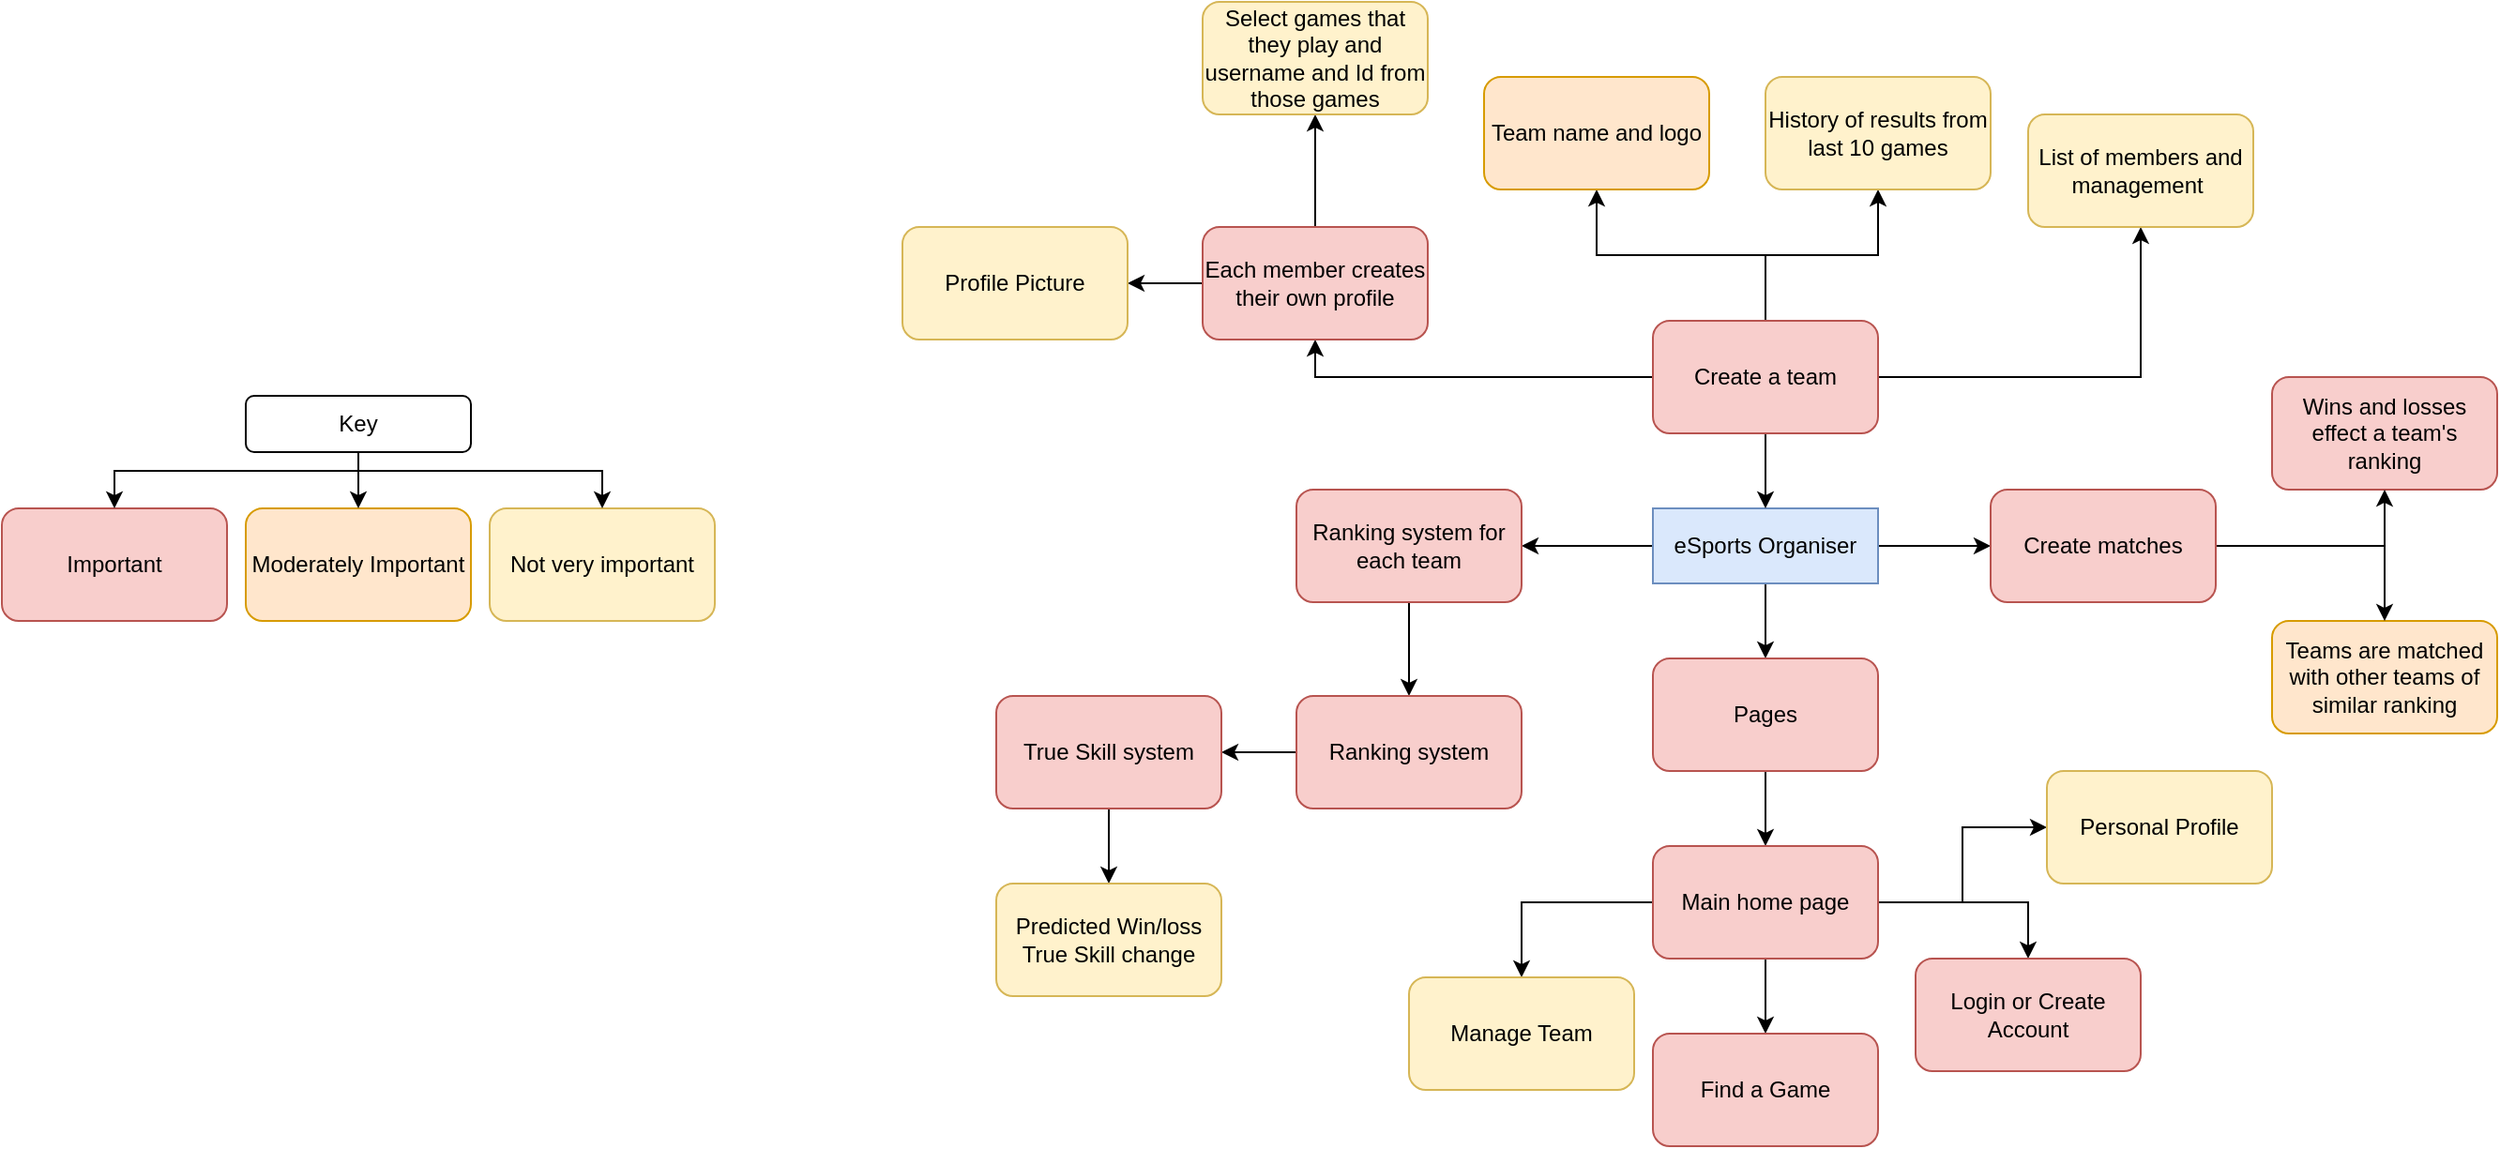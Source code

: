 <mxfile version="13.6.9" type="google"><diagram id="2drejOnINTnuRp3OUzVD" name="Page-1"><mxGraphModel dx="1796" dy="582" grid="1" gridSize="10" guides="1" tooltips="1" connect="1" arrows="1" fold="1" page="1" pageScale="1" pageWidth="850" pageHeight="1100" math="0" shadow="0"><root><mxCell id="0"/><mxCell id="1" parent="0"/><mxCell id="Y1VCaDG6IHct8GsJYkBr-1" style="edgeStyle=orthogonalEdgeStyle;rounded=0;orthogonalLoop=1;jettySize=auto;html=1;" parent="1" source="JxotPXKc0hLPumk3T0-Y-1" target="JxotPXKc0hLPumk3T0-Y-4" edge="1"><mxGeometry relative="1" as="geometry"/></mxCell><mxCell id="Y1VCaDG6IHct8GsJYkBr-3" style="edgeStyle=orthogonalEdgeStyle;rounded=0;orthogonalLoop=1;jettySize=auto;html=1;entryX=0;entryY=0.5;entryDx=0;entryDy=0;" parent="1" source="JxotPXKc0hLPumk3T0-Y-1" edge="1"><mxGeometry relative="1" as="geometry"><mxPoint x="530" y="340" as="targetPoint"/></mxGeometry></mxCell><mxCell id="Y1VCaDG6IHct8GsJYkBr-24" style="edgeStyle=orthogonalEdgeStyle;rounded=0;orthogonalLoop=1;jettySize=auto;html=1;" parent="1" source="JxotPXKc0hLPumk3T0-Y-1" target="Y1VCaDG6IHct8GsJYkBr-9" edge="1"><mxGeometry relative="1" as="geometry"/></mxCell><mxCell id="JxotPXKc0hLPumk3T0-Y-1" value="eSports Organiser" style="rounded=0;whiteSpace=wrap;html=1;fillColor=#dae8fc;strokeColor=#6c8ebf;" parent="1" vertex="1"><mxGeometry x="350" y="320" width="120" height="40" as="geometry"/></mxCell><mxCell id="NXdGS19hoPm9koi3Y4nw-4" style="edgeStyle=orthogonalEdgeStyle;rounded=0;orthogonalLoop=1;jettySize=auto;html=1;entryX=0.5;entryY=0;entryDx=0;entryDy=0;" parent="1" source="JxotPXKc0hLPumk3T0-Y-4" target="NXdGS19hoPm9koi3Y4nw-3" edge="1"><mxGeometry relative="1" as="geometry"><Array as="points"><mxPoint x="220" y="410"/><mxPoint x="220" y="410"/></Array></mxGeometry></mxCell><mxCell id="JxotPXKc0hLPumk3T0-Y-4" value="Ranking system for each team" style="rounded=1;whiteSpace=wrap;html=1;fillColor=#f8cecc;strokeColor=#b85450;" parent="1" vertex="1"><mxGeometry x="160" y="310" width="120" height="60" as="geometry"/></mxCell><mxCell id="JxotPXKc0hLPumk3T0-Y-10" style="edgeStyle=orthogonalEdgeStyle;rounded=0;orthogonalLoop=1;jettySize=auto;html=1;entryX=0.5;entryY=1;entryDx=0;entryDy=0;" parent="1" source="JxotPXKc0hLPumk3T0-Y-5" target="JxotPXKc0hLPumk3T0-Y-17" edge="1"><mxGeometry relative="1" as="geometry"><mxPoint x="210" y="240" as="targetPoint"/></mxGeometry></mxCell><mxCell id="JxotPXKc0hLPumk3T0-Y-16" style="edgeStyle=orthogonalEdgeStyle;rounded=0;orthogonalLoop=1;jettySize=auto;html=1;entryX=0.5;entryY=1;entryDx=0;entryDy=0;" parent="1" source="JxotPXKc0hLPumk3T0-Y-5" target="JxotPXKc0hLPumk3T0-Y-15" edge="1"><mxGeometry relative="1" as="geometry"/></mxCell><mxCell id="JxotPXKc0hLPumk3T0-Y-24" style="edgeStyle=orthogonalEdgeStyle;rounded=0;orthogonalLoop=1;jettySize=auto;html=1;" parent="1" source="JxotPXKc0hLPumk3T0-Y-5" target="JxotPXKc0hLPumk3T0-Y-23" edge="1"><mxGeometry relative="1" as="geometry"/></mxCell><mxCell id="Y1VCaDG6IHct8GsJYkBr-2" style="edgeStyle=orthogonalEdgeStyle;rounded=0;orthogonalLoop=1;jettySize=auto;html=1;" parent="1" source="JxotPXKc0hLPumk3T0-Y-5" target="JxotPXKc0hLPumk3T0-Y-1" edge="1"><mxGeometry relative="1" as="geometry"/></mxCell><mxCell id="Y1VCaDG6IHct8GsJYkBr-8" style="edgeStyle=orthogonalEdgeStyle;rounded=0;orthogonalLoop=1;jettySize=auto;html=1;entryX=0.5;entryY=1;entryDx=0;entryDy=0;" parent="1" source="JxotPXKc0hLPumk3T0-Y-5" target="JxotPXKc0hLPumk3T0-Y-25" edge="1"><mxGeometry relative="1" as="geometry"/></mxCell><mxCell id="JxotPXKc0hLPumk3T0-Y-5" value="Create a team" style="rounded=1;whiteSpace=wrap;html=1;fillColor=#f8cecc;strokeColor=#b85450;" parent="1" vertex="1"><mxGeometry x="350" y="220" width="120" height="60" as="geometry"/></mxCell><mxCell id="JxotPXKc0hLPumk3T0-Y-15" value="List of members and management&amp;nbsp;" style="rounded=1;whiteSpace=wrap;html=1;fillColor=#fff2cc;strokeColor=#d6b656;" parent="1" vertex="1"><mxGeometry x="550" y="110" width="120" height="60" as="geometry"/></mxCell><mxCell id="JxotPXKc0hLPumk3T0-Y-21" style="edgeStyle=orthogonalEdgeStyle;rounded=0;orthogonalLoop=1;jettySize=auto;html=1;entryX=0.5;entryY=1;entryDx=0;entryDy=0;" parent="1" source="JxotPXKc0hLPumk3T0-Y-17" target="JxotPXKc0hLPumk3T0-Y-20" edge="1"><mxGeometry relative="1" as="geometry"/></mxCell><mxCell id="JxotPXKc0hLPumk3T0-Y-32" style="edgeStyle=orthogonalEdgeStyle;rounded=0;orthogonalLoop=1;jettySize=auto;html=1;entryX=1;entryY=0.5;entryDx=0;entryDy=0;" parent="1" source="JxotPXKc0hLPumk3T0-Y-17" target="JxotPXKc0hLPumk3T0-Y-31" edge="1"><mxGeometry relative="1" as="geometry"/></mxCell><mxCell id="JxotPXKc0hLPumk3T0-Y-17" value="Each member creates their&amp;nbsp;own profile" style="rounded=1;whiteSpace=wrap;html=1;fillColor=#f8cecc;strokeColor=#b85450;" parent="1" vertex="1"><mxGeometry x="110" y="170" width="120" height="60" as="geometry"/></mxCell><mxCell id="JxotPXKc0hLPumk3T0-Y-20" value="Select games that they play and username and Id from those games" style="rounded=1;whiteSpace=wrap;html=1;fillColor=#fff2cc;strokeColor=#d6b656;" parent="1" vertex="1"><mxGeometry x="110" y="50" width="120" height="60" as="geometry"/></mxCell><mxCell id="JxotPXKc0hLPumk3T0-Y-23" value="Team name and logo" style="rounded=1;whiteSpace=wrap;html=1;fillColor=#ffe6cc;strokeColor=#d79b00;" parent="1" vertex="1"><mxGeometry x="260" y="90" width="120" height="60" as="geometry"/></mxCell><mxCell id="JxotPXKc0hLPumk3T0-Y-25" value="History of results from last 10 games" style="rounded=1;whiteSpace=wrap;html=1;fillColor=#fff2cc;strokeColor=#d6b656;" parent="1" vertex="1"><mxGeometry x="410" y="90" width="120" height="60" as="geometry"/></mxCell><mxCell id="JxotPXKc0hLPumk3T0-Y-27" value="Wins and losses effect a team's ranking" style="rounded=1;whiteSpace=wrap;html=1;fillColor=#f8cecc;strokeColor=#b85450;" parent="1" vertex="1"><mxGeometry x="680" y="250" width="120" height="60" as="geometry"/></mxCell><mxCell id="JxotPXKc0hLPumk3T0-Y-29" value="Teams are matched with other teams of similar ranking" style="rounded=1;whiteSpace=wrap;html=1;fillColor=#ffe6cc;strokeColor=#d79b00;" parent="1" vertex="1"><mxGeometry x="680" y="380" width="120" height="60" as="geometry"/></mxCell><mxCell id="NXdGS19hoPm9koi3Y4nw-5" style="edgeStyle=orthogonalEdgeStyle;rounded=0;orthogonalLoop=1;jettySize=auto;html=1;" parent="1" source="NXdGS19hoPm9koi3Y4nw-3" target="NXdGS19hoPm9koi3Y4nw-6" edge="1"><mxGeometry relative="1" as="geometry"><mxPoint x="410" y="450.0" as="targetPoint"/></mxGeometry></mxCell><mxCell id="NXdGS19hoPm9koi3Y4nw-3" value="Ranking system" style="rounded=1;whiteSpace=wrap;html=1;fillColor=#f8cecc;strokeColor=#b85450;" parent="1" vertex="1"><mxGeometry x="160" y="420.0" width="120" height="60" as="geometry"/></mxCell><mxCell id="NXdGS19hoPm9koi3Y4nw-7" style="edgeStyle=orthogonalEdgeStyle;rounded=0;orthogonalLoop=1;jettySize=auto;html=1;" parent="1" source="NXdGS19hoPm9koi3Y4nw-6" target="NXdGS19hoPm9koi3Y4nw-8" edge="1"><mxGeometry relative="1" as="geometry"><mxPoint x="410" y="520" as="targetPoint"/></mxGeometry></mxCell><mxCell id="NXdGS19hoPm9koi3Y4nw-6" value="True Skill system" style="rounded=1;whiteSpace=wrap;html=1;fillColor=#f8cecc;strokeColor=#b85450;" parent="1" vertex="1"><mxGeometry y="420.0" width="120" height="60" as="geometry"/></mxCell><mxCell id="NXdGS19hoPm9koi3Y4nw-8" value="Predicted Win/loss True Skill change" style="rounded=1;whiteSpace=wrap;html=1;fillColor=#fff2cc;strokeColor=#d6b656;" parent="1" vertex="1"><mxGeometry y="520" width="120" height="60" as="geometry"/></mxCell><mxCell id="JxotPXKc0hLPumk3T0-Y-31" value="Profile Picture" style="rounded=1;whiteSpace=wrap;html=1;fillColor=#fff2cc;strokeColor=#d6b656;" parent="1" vertex="1"><mxGeometry x="-50" y="170" width="120" height="60" as="geometry"/></mxCell><mxCell id="Y1VCaDG6IHct8GsJYkBr-6" style="edgeStyle=orthogonalEdgeStyle;rounded=0;orthogonalLoop=1;jettySize=auto;html=1;" parent="1" source="Y1VCaDG6IHct8GsJYkBr-4" target="JxotPXKc0hLPumk3T0-Y-29" edge="1"><mxGeometry relative="1" as="geometry"/></mxCell><mxCell id="Y1VCaDG6IHct8GsJYkBr-7" style="edgeStyle=orthogonalEdgeStyle;rounded=0;orthogonalLoop=1;jettySize=auto;html=1;entryX=0.5;entryY=1;entryDx=0;entryDy=0;" parent="1" source="Y1VCaDG6IHct8GsJYkBr-4" target="JxotPXKc0hLPumk3T0-Y-27" edge="1"><mxGeometry relative="1" as="geometry"/></mxCell><mxCell id="Y1VCaDG6IHct8GsJYkBr-4" value="Create matches" style="rounded=1;whiteSpace=wrap;html=1;fillColor=#f8cecc;strokeColor=#b85450;" parent="1" vertex="1"><mxGeometry x="530" y="310" width="120" height="60" as="geometry"/></mxCell><mxCell id="Y1VCaDG6IHct8GsJYkBr-11" style="edgeStyle=orthogonalEdgeStyle;rounded=0;orthogonalLoop=1;jettySize=auto;html=1;entryX=0.5;entryY=0;entryDx=0;entryDy=0;" parent="1" source="Y1VCaDG6IHct8GsJYkBr-9" target="Y1VCaDG6IHct8GsJYkBr-10" edge="1"><mxGeometry relative="1" as="geometry"/></mxCell><mxCell id="Y1VCaDG6IHct8GsJYkBr-9" value="Pages" style="rounded=1;whiteSpace=wrap;html=1;fillColor=#f8cecc;strokeColor=#b85450;" parent="1" vertex="1"><mxGeometry x="350" y="400" width="120" height="60" as="geometry"/></mxCell><mxCell id="Y1VCaDG6IHct8GsJYkBr-14" style="edgeStyle=orthogonalEdgeStyle;rounded=0;orthogonalLoop=1;jettySize=auto;html=1;entryX=0.5;entryY=0;entryDx=0;entryDy=0;" parent="1" source="Y1VCaDG6IHct8GsJYkBr-10" target="Y1VCaDG6IHct8GsJYkBr-12" edge="1"><mxGeometry relative="1" as="geometry"/></mxCell><mxCell id="Y1VCaDG6IHct8GsJYkBr-18" style="edgeStyle=orthogonalEdgeStyle;rounded=0;orthogonalLoop=1;jettySize=auto;html=1;entryX=0.5;entryY=0;entryDx=0;entryDy=0;" parent="1" source="Y1VCaDG6IHct8GsJYkBr-10" target="Y1VCaDG6IHct8GsJYkBr-16" edge="1"><mxGeometry relative="1" as="geometry"/></mxCell><mxCell id="Y1VCaDG6IHct8GsJYkBr-19" style="edgeStyle=orthogonalEdgeStyle;rounded=0;orthogonalLoop=1;jettySize=auto;html=1;" parent="1" source="Y1VCaDG6IHct8GsJYkBr-10" target="Y1VCaDG6IHct8GsJYkBr-20" edge="1"><mxGeometry relative="1" as="geometry"><mxPoint x="410" y="660" as="targetPoint"/></mxGeometry></mxCell><mxCell id="Y1VCaDG6IHct8GsJYkBr-22" style="edgeStyle=orthogonalEdgeStyle;rounded=0;orthogonalLoop=1;jettySize=auto;html=1;" parent="1" source="Y1VCaDG6IHct8GsJYkBr-10" target="Y1VCaDG6IHct8GsJYkBr-21" edge="1"><mxGeometry relative="1" as="geometry"/></mxCell><mxCell id="Y1VCaDG6IHct8GsJYkBr-10" value="Main home page" style="rounded=1;whiteSpace=wrap;html=1;fillColor=#f8cecc;strokeColor=#b85450;" parent="1" vertex="1"><mxGeometry x="350" y="500" width="120" height="60" as="geometry"/></mxCell><mxCell id="Y1VCaDG6IHct8GsJYkBr-12" value="Login or Create Account" style="rounded=1;whiteSpace=wrap;html=1;fillColor=#f8cecc;strokeColor=#b85450;" parent="1" vertex="1"><mxGeometry x="490" y="560" width="120" height="60" as="geometry"/></mxCell><mxCell id="Y1VCaDG6IHct8GsJYkBr-16" value="Manage Team" style="rounded=1;whiteSpace=wrap;html=1;fillColor=#fff2cc;strokeColor=#d6b656;" parent="1" vertex="1"><mxGeometry x="220" y="570" width="120" height="60" as="geometry"/></mxCell><mxCell id="Y1VCaDG6IHct8GsJYkBr-20" value="Find a Game" style="rounded=1;whiteSpace=wrap;html=1;fillColor=#f8cecc;strokeColor=#b85450;" parent="1" vertex="1"><mxGeometry x="350" y="600" width="120" height="60" as="geometry"/></mxCell><mxCell id="Y1VCaDG6IHct8GsJYkBr-21" value="Personal Profile" style="rounded=1;whiteSpace=wrap;html=1;fillColor=#fff2cc;strokeColor=#d6b656;" parent="1" vertex="1"><mxGeometry x="560" y="460" width="120" height="60" as="geometry"/></mxCell><mxCell id="8YNXux-_3QPrIdcFwVtp-1" value="Important" style="rounded=1;whiteSpace=wrap;html=1;fillColor=#f8cecc;strokeColor=#b85450;" vertex="1" parent="1"><mxGeometry x="-530" y="320" width="120" height="60" as="geometry"/></mxCell><mxCell id="8YNXux-_3QPrIdcFwVtp-2" value="Moderately Important" style="rounded=1;whiteSpace=wrap;html=1;fillColor=#ffe6cc;strokeColor=#d79b00;" vertex="1" parent="1"><mxGeometry x="-400" y="320" width="120" height="60" as="geometry"/></mxCell><mxCell id="8YNXux-_3QPrIdcFwVtp-3" value="Not very important" style="rounded=1;whiteSpace=wrap;html=1;fillColor=#fff2cc;strokeColor=#d6b656;" vertex="1" parent="1"><mxGeometry x="-270" y="320" width="120" height="60" as="geometry"/></mxCell><mxCell id="8YNXux-_3QPrIdcFwVtp-5" style="edgeStyle=orthogonalEdgeStyle;rounded=0;orthogonalLoop=1;jettySize=auto;html=1;" edge="1" parent="1" source="8YNXux-_3QPrIdcFwVtp-4" target="8YNXux-_3QPrIdcFwVtp-2"><mxGeometry relative="1" as="geometry"/></mxCell><mxCell id="8YNXux-_3QPrIdcFwVtp-6" style="edgeStyle=orthogonalEdgeStyle;rounded=0;orthogonalLoop=1;jettySize=auto;html=1;" edge="1" parent="1" source="8YNXux-_3QPrIdcFwVtp-4" target="8YNXux-_3QPrIdcFwVtp-3"><mxGeometry relative="1" as="geometry"><Array as="points"><mxPoint x="-340" y="300"/><mxPoint x="-210" y="300"/></Array></mxGeometry></mxCell><mxCell id="8YNXux-_3QPrIdcFwVtp-7" style="edgeStyle=orthogonalEdgeStyle;rounded=0;orthogonalLoop=1;jettySize=auto;html=1;entryX=0.5;entryY=0;entryDx=0;entryDy=0;" edge="1" parent="1" source="8YNXux-_3QPrIdcFwVtp-4" target="8YNXux-_3QPrIdcFwVtp-1"><mxGeometry relative="1" as="geometry"><Array as="points"><mxPoint x="-340" y="300"/><mxPoint x="-470" y="300"/></Array></mxGeometry></mxCell><mxCell id="8YNXux-_3QPrIdcFwVtp-4" value="Key" style="rounded=1;whiteSpace=wrap;html=1;" vertex="1" parent="1"><mxGeometry x="-400" y="260" width="120" height="30" as="geometry"/></mxCell></root></mxGraphModel></diagram></mxfile>